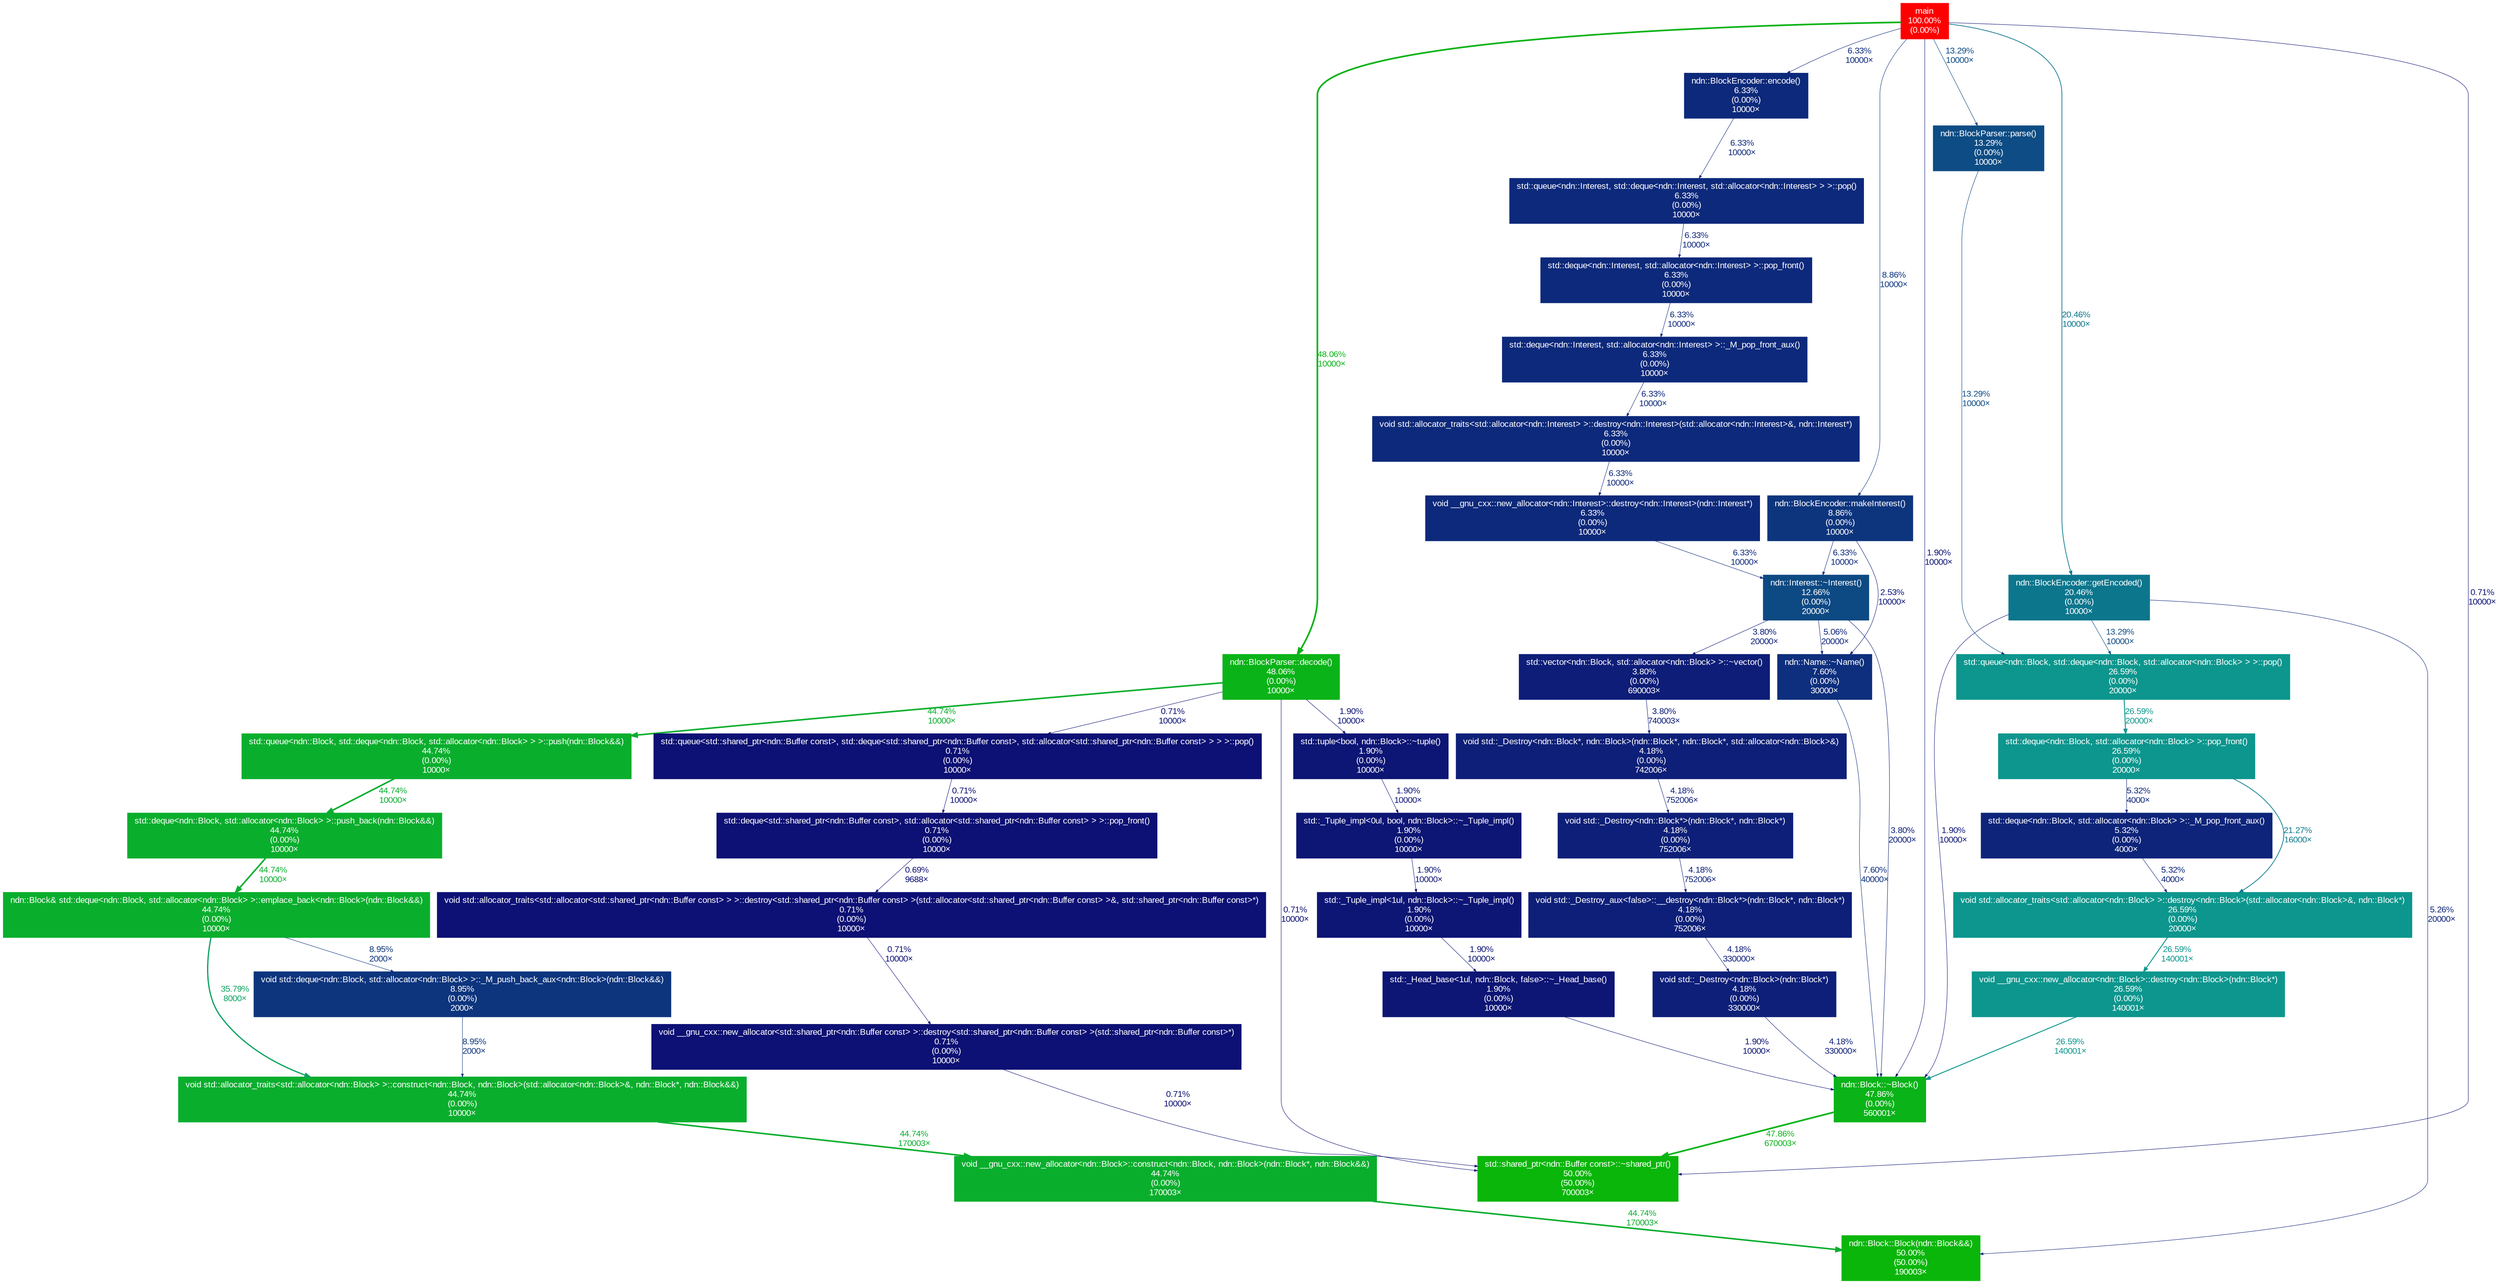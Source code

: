 digraph {
	graph [fontname=Arial, nodesep=0.125, ranksep=0.25];
	node [fontcolor=white, fontname=Arial, height=0, shape=box, style=filled, width=0];
	edge [fontname=Arial];
	1 [color="#ff0000", fontcolor="#ffffff", fontsize="10.00", label="main\n100.00%\n(0.00%)"];
	1 -> 2 [arrowsize="0.35", color="#0d1074", fontcolor="#0d1074", fontsize="10.00", label="0.71%\n10000×", labeldistance="0.50", penwidth="0.50"];
	1 -> 4 [arrowsize="0.69", color="#0ab317", fontcolor="#0ab317", fontsize="10.00", label="48.06%\n10000×", labeldistance="1.92", penwidth="1.92"];
	1 -> 6 [arrowsize="0.35", color="#0d1575", fontcolor="#0d1575", fontsize="10.00", label="1.90%\n10000×", labeldistance="0.50", penwidth="0.50"];
	1 -> 16 [arrowsize="0.45", color="#0c768d", fontcolor="#0c768d", fontsize="10.00", label="20.46%\n10000×", labeldistance="0.82", penwidth="0.82"];
	1 -> 17 [arrowsize="0.36", color="#0d4c84", fontcolor="#0d4c84", fontsize="10.00", label="13.29%\n10000×", labeldistance="0.53", penwidth="0.53"];
	1 -> 20 [arrowsize="0.35", color="#0d357e", fontcolor="#0d357e", fontsize="10.00", label="8.86%\n10000×", labeldistance="0.50", penwidth="0.50"];
	1 -> 22 [arrowsize="0.35", color="#0d297b", fontcolor="#0d297b", fontsize="10.00", label="6.33%\n10000×", labeldistance="0.50", penwidth="0.50"];
	2 [color="#0ab60a", fontcolor="#ffffff", fontsize="10.00", label="std::shared_ptr<ndn::Buffer const>::~shared_ptr()\n50.00%\n(50.00%)\n700003×"];
	3 [color="#0ab60a", fontcolor="#ffffff", fontsize="10.00", label="ndn::Block::Block(ndn::Block&&)\n50.00%\n(50.00%)\n190003×"];
	4 [color="#0ab317", fontcolor="#ffffff", fontsize="10.00", label="ndn::BlockParser::decode()\n48.06%\n(0.00%)\n10000×"];
	4 -> 2 [arrowsize="0.35", color="#0d1074", fontcolor="#0d1074", fontsize="10.00", label="0.71%\n10000×", labeldistance="0.50", penwidth="0.50"];
	4 -> 9 [arrowsize="0.67", color="#0aae2d", fontcolor="#0aae2d", fontsize="10.00", label="44.74%\n10000×", labeldistance="1.79", penwidth="1.79"];
	4 -> 32 [arrowsize="0.35", color="#0d1575", fontcolor="#0d1575", fontsize="10.00", label="1.90%\n10000×", labeldistance="0.50", penwidth="0.50"];
	4 -> 36 [arrowsize="0.35", color="#0d1074", fontcolor="#0d1074", fontsize="10.00", label="0.71%\n10000×", labeldistance="0.50", penwidth="0.50"];
	6 [color="#0ab318", fontcolor="#ffffff", fontsize="10.00", label="ndn::Block::~Block()\n47.86%\n(0.00%)\n560001×"];
	6 -> 2 [arrowsize="0.69", color="#0ab318", fontcolor="#0ab318", fontsize="10.00", label="47.86%\n670003×", labeldistance="1.91", penwidth="1.91"];
	7 [color="#0aae2d", fontcolor="#ffffff", fontsize="10.00", label="ndn::Block& std::deque<ndn::Block, std::allocator<ndn::Block> >::emplace_back<ndn::Block>(ndn::Block&&)\n44.74%\n(0.00%)\n10000×"];
	7 -> 11 [arrowsize="0.60", color="#0ba261", fontcolor="#0ba261", fontsize="10.00", label="35.79%\n8000×", labeldistance="1.43", penwidth="1.43"];
	7 -> 19 [arrowsize="0.35", color="#0d357e", fontcolor="#0d357e", fontsize="10.00", label="8.95%\n2000×", labeldistance="0.50", penwidth="0.50"];
	8 [color="#0aae2d", fontcolor="#ffffff", fontsize="10.00", label="std::deque<ndn::Block, std::allocator<ndn::Block> >::push_back(ndn::Block&&)\n44.74%\n(0.00%)\n10000×"];
	8 -> 7 [arrowsize="0.67", color="#0aae2d", fontcolor="#0aae2d", fontsize="10.00", label="44.74%\n10000×", labeldistance="1.79", penwidth="1.79"];
	9 [color="#0aae2d", fontcolor="#ffffff", fontsize="10.00", label="std::queue<ndn::Block, std::deque<ndn::Block, std::allocator<ndn::Block> > >::push(ndn::Block&&)\n44.74%\n(0.00%)\n10000×"];
	9 -> 8 [arrowsize="0.67", color="#0aae2d", fontcolor="#0aae2d", fontsize="10.00", label="44.74%\n10000×", labeldistance="1.79", penwidth="1.79"];
	10 [color="#0aae2d", fontcolor="#ffffff", fontsize="10.00", label="void __gnu_cxx::new_allocator<ndn::Block>::construct<ndn::Block, ndn::Block>(ndn::Block*, ndn::Block&&)\n44.74%\n(0.00%)\n170003×"];
	10 -> 3 [arrowsize="0.67", color="#0aae2d", fontcolor="#0aae2d", fontsize="10.00", label="44.74%\n170003×", labeldistance="1.79", penwidth="1.79"];
	11 [color="#0aae2d", fontcolor="#ffffff", fontsize="10.00", label="void std::allocator_traits<std::allocator<ndn::Block> >::construct<ndn::Block, ndn::Block>(std::allocator<ndn::Block>&, ndn::Block*, ndn::Block&&)\n44.74%\n(0.00%)\n10000×"];
	11 -> 10 [arrowsize="0.67", color="#0aae2d", fontcolor="#0aae2d", fontsize="10.00", label="44.74%\n170003×", labeldistance="1.79", penwidth="1.79"];
	12 [color="#0c968d", fontcolor="#ffffff", fontsize="10.00", label="std::deque<ndn::Block, std::allocator<ndn::Block> >::pop_front()\n26.59%\n(0.00%)\n20000×"];
	12 -> 15 [arrowsize="0.46", color="#0c7b8e", fontcolor="#0c7b8e", fontsize="10.00", label="21.27%\n16000×", labeldistance="0.85", penwidth="0.85"];
	12 -> 28 [arrowsize="0.35", color="#0d247a", fontcolor="#0d247a", fontsize="10.00", label="5.32%\n4000×", labeldistance="0.50", penwidth="0.50"];
	13 [color="#0c968d", fontcolor="#ffffff", fontsize="10.00", label="std::queue<ndn::Block, std::deque<ndn::Block, std::allocator<ndn::Block> > >::pop()\n26.59%\n(0.00%)\n20000×"];
	13 -> 12 [arrowsize="0.52", color="#0c968d", fontcolor="#0c968d", fontsize="10.00", label="26.59%\n20000×", labeldistance="1.06", penwidth="1.06"];
	14 [color="#0c968d", fontcolor="#ffffff", fontsize="10.00", label="void __gnu_cxx::new_allocator<ndn::Block>::destroy<ndn::Block>(ndn::Block*)\n26.59%\n(0.00%)\n140001×"];
	14 -> 6 [arrowsize="0.52", color="#0c968d", fontcolor="#0c968d", fontsize="10.00", label="26.59%\n140001×", labeldistance="1.06", penwidth="1.06"];
	15 [color="#0c968d", fontcolor="#ffffff", fontsize="10.00", label="void std::allocator_traits<std::allocator<ndn::Block> >::destroy<ndn::Block>(std::allocator<ndn::Block>&, ndn::Block*)\n26.59%\n(0.00%)\n20000×"];
	15 -> 14 [arrowsize="0.52", color="#0c968d", fontcolor="#0c968d", fontsize="10.00", label="26.59%\n140001×", labeldistance="1.06", penwidth="1.06"];
	16 [color="#0c768d", fontcolor="#ffffff", fontsize="10.00", label="ndn::BlockEncoder::getEncoded()\n20.46%\n(0.00%)\n10000×"];
	16 -> 3 [arrowsize="0.35", color="#0d2479", fontcolor="#0d2479", fontsize="10.00", label="5.26%\n20000×", labeldistance="0.50", penwidth="0.50"];
	16 -> 6 [arrowsize="0.35", color="#0d1575", fontcolor="#0d1575", fontsize="10.00", label="1.90%\n10000×", labeldistance="0.50", penwidth="0.50"];
	16 -> 13 [arrowsize="0.36", color="#0d4c84", fontcolor="#0d4c84", fontsize="10.00", label="13.29%\n10000×", labeldistance="0.53", penwidth="0.53"];
	17 [color="#0d4c84", fontcolor="#ffffff", fontsize="10.00", label="ndn::BlockParser::parse()\n13.29%\n(0.00%)\n10000×"];
	17 -> 13 [arrowsize="0.36", color="#0d4c84", fontcolor="#0d4c84", fontsize="10.00", label="13.29%\n10000×", labeldistance="0.53", penwidth="0.53"];
	18 [color="#0d4983", fontcolor="#ffffff", fontsize="10.00", label="ndn::Interest::~Interest()\n12.66%\n(0.00%)\n20000×"];
	18 -> 6 [arrowsize="0.35", color="#0d1d78", fontcolor="#0d1d78", fontsize="10.00", label="3.80%\n20000×", labeldistance="0.50", penwidth="0.50"];
	18 -> 21 [arrowsize="0.35", color="#0d2379", fontcolor="#0d2379", fontsize="10.00", label="5.06%\n20000×", labeldistance="0.50", penwidth="0.50"];
	18 -> 65 [arrowsize="0.35", color="#0d1d78", fontcolor="#0d1d78", fontsize="10.00", label="3.80%\n20000×", labeldistance="0.50", penwidth="0.50"];
	19 [color="#0d357e", fontcolor="#ffffff", fontsize="10.00", label="void std::deque<ndn::Block, std::allocator<ndn::Block> >::_M_push_back_aux<ndn::Block>(ndn::Block&&)\n8.95%\n(0.00%)\n2000×"];
	19 -> 11 [arrowsize="0.35", color="#0d357e", fontcolor="#0d357e", fontsize="10.00", label="8.95%\n2000×", labeldistance="0.50", penwidth="0.50"];
	20 [color="#0d357e", fontcolor="#ffffff", fontsize="10.00", label="ndn::BlockEncoder::makeInterest()\n8.86%\n(0.00%)\n10000×"];
	20 -> 18 [arrowsize="0.35", color="#0d297b", fontcolor="#0d297b", fontsize="10.00", label="6.33%\n10000×", labeldistance="0.50", penwidth="0.50"];
	20 -> 21 [arrowsize="0.35", color="#0d1776", fontcolor="#0d1776", fontsize="10.00", label="2.53%\n10000×", labeldistance="0.50", penwidth="0.50"];
	21 [color="#0d2f7d", fontcolor="#ffffff", fontsize="10.00", label="ndn::Name::~Name()\n7.60%\n(0.00%)\n30000×"];
	21 -> 6 [arrowsize="0.35", color="#0d2f7d", fontcolor="#0d2f7d", fontsize="10.00", label="7.60%\n40000×", labeldistance="0.50", penwidth="0.50"];
	22 [color="#0d297b", fontcolor="#ffffff", fontsize="10.00", label="ndn::BlockEncoder::encode()\n6.33%\n(0.00%)\n10000×"];
	22 -> 27 [arrowsize="0.35", color="#0d297b", fontcolor="#0d297b", fontsize="10.00", label="6.33%\n10000×", labeldistance="0.50", penwidth="0.50"];
	23 [color="#0d297b", fontcolor="#ffffff", fontsize="10.00", label="void __gnu_cxx::new_allocator<ndn::Interest>::destroy<ndn::Interest>(ndn::Interest*)\n6.33%\n(0.00%)\n10000×"];
	23 -> 18 [arrowsize="0.35", color="#0d297b", fontcolor="#0d297b", fontsize="10.00", label="6.33%\n10000×", labeldistance="0.50", penwidth="0.50"];
	24 [color="#0d297b", fontcolor="#ffffff", fontsize="10.00", label="void std::allocator_traits<std::allocator<ndn::Interest> >::destroy<ndn::Interest>(std::allocator<ndn::Interest>&, ndn::Interest*)\n6.33%\n(0.00%)\n10000×"];
	24 -> 23 [arrowsize="0.35", color="#0d297b", fontcolor="#0d297b", fontsize="10.00", label="6.33%\n10000×", labeldistance="0.50", penwidth="0.50"];
	25 [color="#0d297b", fontcolor="#ffffff", fontsize="10.00", label="std::deque<ndn::Interest, std::allocator<ndn::Interest> >::_M_pop_front_aux()\n6.33%\n(0.00%)\n10000×"];
	25 -> 24 [arrowsize="0.35", color="#0d297b", fontcolor="#0d297b", fontsize="10.00", label="6.33%\n10000×", labeldistance="0.50", penwidth="0.50"];
	26 [color="#0d297b", fontcolor="#ffffff", fontsize="10.00", label="std::deque<ndn::Interest, std::allocator<ndn::Interest> >::pop_front()\n6.33%\n(0.00%)\n10000×"];
	26 -> 25 [arrowsize="0.35", color="#0d297b", fontcolor="#0d297b", fontsize="10.00", label="6.33%\n10000×", labeldistance="0.50", penwidth="0.50"];
	27 [color="#0d297b", fontcolor="#ffffff", fontsize="10.00", label="std::queue<ndn::Interest, std::deque<ndn::Interest, std::allocator<ndn::Interest> > >::pop()\n6.33%\n(0.00%)\n10000×"];
	27 -> 26 [arrowsize="0.35", color="#0d297b", fontcolor="#0d297b", fontsize="10.00", label="6.33%\n10000×", labeldistance="0.50", penwidth="0.50"];
	28 [color="#0d247a", fontcolor="#ffffff", fontsize="10.00", label="std::deque<ndn::Block, std::allocator<ndn::Block> >::_M_pop_front_aux()\n5.32%\n(0.00%)\n4000×"];
	28 -> 15 [arrowsize="0.35", color="#0d247a", fontcolor="#0d247a", fontsize="10.00", label="5.32%\n4000×", labeldistance="0.50", penwidth="0.50"];
	29 [color="#0d1575", fontcolor="#ffffff", fontsize="10.00", label="std::_Head_base<1ul, ndn::Block, false>::~_Head_base()\n1.90%\n(0.00%)\n10000×"];
	29 -> 6 [arrowsize="0.35", color="#0d1575", fontcolor="#0d1575", fontsize="10.00", label="1.90%\n10000×", labeldistance="0.50", penwidth="0.50"];
	30 [color="#0d1575", fontcolor="#ffffff", fontsize="10.00", label="std::_Tuple_impl<0ul, bool, ndn::Block>::~_Tuple_impl()\n1.90%\n(0.00%)\n10000×"];
	30 -> 31 [arrowsize="0.35", color="#0d1575", fontcolor="#0d1575", fontsize="10.00", label="1.90%\n10000×", labeldistance="0.50", penwidth="0.50"];
	31 [color="#0d1575", fontcolor="#ffffff", fontsize="10.00", label="std::_Tuple_impl<1ul, ndn::Block>::~_Tuple_impl()\n1.90%\n(0.00%)\n10000×"];
	31 -> 29 [arrowsize="0.35", color="#0d1575", fontcolor="#0d1575", fontsize="10.00", label="1.90%\n10000×", labeldistance="0.50", penwidth="0.50"];
	32 [color="#0d1575", fontcolor="#ffffff", fontsize="10.00", label="std::tuple<bool, ndn::Block>::~tuple()\n1.90%\n(0.00%)\n10000×"];
	32 -> 30 [arrowsize="0.35", color="#0d1575", fontcolor="#0d1575", fontsize="10.00", label="1.90%\n10000×", labeldistance="0.50", penwidth="0.50"];
	33 [color="#0d1074", fontcolor="#ffffff", fontsize="10.00", label="void __gnu_cxx::new_allocator<std::shared_ptr<ndn::Buffer const> >::destroy<std::shared_ptr<ndn::Buffer const> >(std::shared_ptr<ndn::Buffer const>*)\n0.71%\n(0.00%)\n10000×"];
	33 -> 2 [arrowsize="0.35", color="#0d1074", fontcolor="#0d1074", fontsize="10.00", label="0.71%\n10000×", labeldistance="0.50", penwidth="0.50"];
	34 [color="#0d1074", fontcolor="#ffffff", fontsize="10.00", label="void std::allocator_traits<std::allocator<std::shared_ptr<ndn::Buffer const> > >::destroy<std::shared_ptr<ndn::Buffer const> >(std::allocator<std::shared_ptr<ndn::Buffer const> >&, std::shared_ptr<ndn::Buffer const>*)\n0.71%\n(0.00%)\n10000×"];
	34 -> 33 [arrowsize="0.35", color="#0d1074", fontcolor="#0d1074", fontsize="10.00", label="0.71%\n10000×", labeldistance="0.50", penwidth="0.50"];
	35 [color="#0d1074", fontcolor="#ffffff", fontsize="10.00", label="std::deque<std::shared_ptr<ndn::Buffer const>, std::allocator<std::shared_ptr<ndn::Buffer const> > >::pop_front()\n0.71%\n(0.00%)\n10000×"];
	35 -> 34 [arrowsize="0.35", color="#0d1074", fontcolor="#0d1074", fontsize="10.00", label="0.69%\n9688×", labeldistance="0.50", penwidth="0.50"];
	36 [color="#0d1074", fontcolor="#ffffff", fontsize="10.00", label="std::queue<std::shared_ptr<ndn::Buffer const>, std::deque<std::shared_ptr<ndn::Buffer const>, std::allocator<std::shared_ptr<ndn::Buffer const> > > >::pop()\n0.71%\n(0.00%)\n10000×"];
	36 -> 35 [arrowsize="0.35", color="#0d1074", fontcolor="#0d1074", fontsize="10.00", label="0.71%\n10000×", labeldistance="0.50", penwidth="0.50"];
	57 [color="#0d1f78", fontcolor="#ffffff", fontsize="10.00", label="void std::_Destroy_aux<false>::__destroy<ndn::Block*>(ndn::Block*, ndn::Block*)\n4.18%\n(0.00%)\n752006×"];
	57 -> 84 [arrowsize="0.35", color="#0d1f78", fontcolor="#0d1f78", fontsize="10.00", label="4.18%\n330000×", labeldistance="0.50", penwidth="0.50"];
	58 [color="#0d1f78", fontcolor="#ffffff", fontsize="10.00", label="void std::_Destroy<ndn::Block*>(ndn::Block*, ndn::Block*)\n4.18%\n(0.00%)\n752006×"];
	58 -> 57 [arrowsize="0.35", color="#0d1f78", fontcolor="#0d1f78", fontsize="10.00", label="4.18%\n752006×", labeldistance="0.50", penwidth="0.50"];
	59 [color="#0d1f78", fontcolor="#ffffff", fontsize="10.00", label="void std::_Destroy<ndn::Block*, ndn::Block>(ndn::Block*, ndn::Block*, std::allocator<ndn::Block>&)\n4.18%\n(0.00%)\n742006×"];
	59 -> 58 [arrowsize="0.35", color="#0d1f78", fontcolor="#0d1f78", fontsize="10.00", label="4.18%\n752006×", labeldistance="0.50", penwidth="0.50"];
	65 [color="#0d1d78", fontcolor="#ffffff", fontsize="10.00", label="std::vector<ndn::Block, std::allocator<ndn::Block> >::~vector()\n3.80%\n(0.00%)\n690003×"];
	65 -> 59 [arrowsize="0.35", color="#0d1d78", fontcolor="#0d1d78", fontsize="10.00", label="3.80%\n740003×", labeldistance="0.50", penwidth="0.50"];
	84 [color="#0d1f78", fontcolor="#ffffff", fontsize="10.00", label="void std::_Destroy<ndn::Block>(ndn::Block*)\n4.18%\n(0.00%)\n330000×"];
	84 -> 6 [arrowsize="0.35", color="#0d1f78", fontcolor="#0d1f78", fontsize="10.00", label="4.18%\n330000×", labeldistance="0.50", penwidth="0.50"];
}
